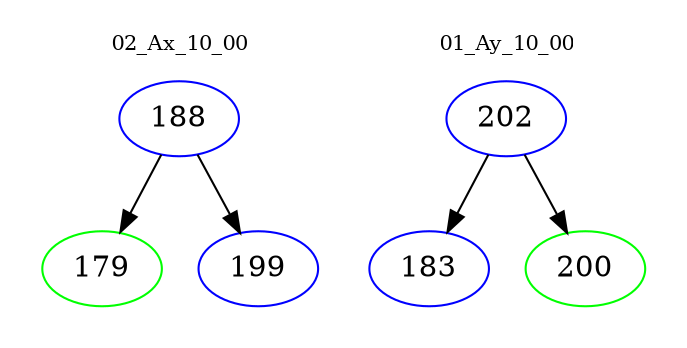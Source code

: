 digraph{
subgraph cluster_0 {
color = white
label = "02_Ax_10_00";
fontsize=10;
T0_188 [label="188", color="blue"]
T0_188 -> T0_179 [color="black"]
T0_179 [label="179", color="green"]
T0_188 -> T0_199 [color="black"]
T0_199 [label="199", color="blue"]
}
subgraph cluster_1 {
color = white
label = "01_Ay_10_00";
fontsize=10;
T1_202 [label="202", color="blue"]
T1_202 -> T1_183 [color="black"]
T1_183 [label="183", color="blue"]
T1_202 -> T1_200 [color="black"]
T1_200 [label="200", color="green"]
}
}
